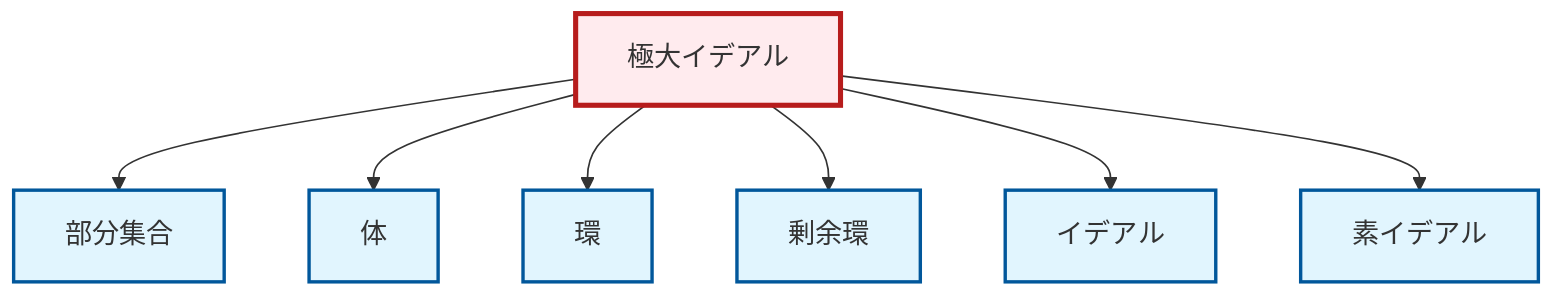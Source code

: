 graph TD
    classDef definition fill:#e1f5fe,stroke:#01579b,stroke-width:2px
    classDef theorem fill:#f3e5f5,stroke:#4a148c,stroke-width:2px
    classDef axiom fill:#fff3e0,stroke:#e65100,stroke-width:2px
    classDef example fill:#e8f5e9,stroke:#1b5e20,stroke-width:2px
    classDef current fill:#ffebee,stroke:#b71c1c,stroke-width:3px
    def-field["体"]:::definition
    def-subset["部分集合"]:::definition
    def-ideal["イデアル"]:::definition
    def-ring["環"]:::definition
    def-quotient-ring["剰余環"]:::definition
    def-maximal-ideal["極大イデアル"]:::definition
    def-prime-ideal["素イデアル"]:::definition
    def-maximal-ideal --> def-subset
    def-maximal-ideal --> def-field
    def-maximal-ideal --> def-ring
    def-maximal-ideal --> def-quotient-ring
    def-maximal-ideal --> def-ideal
    def-maximal-ideal --> def-prime-ideal
    class def-maximal-ideal current